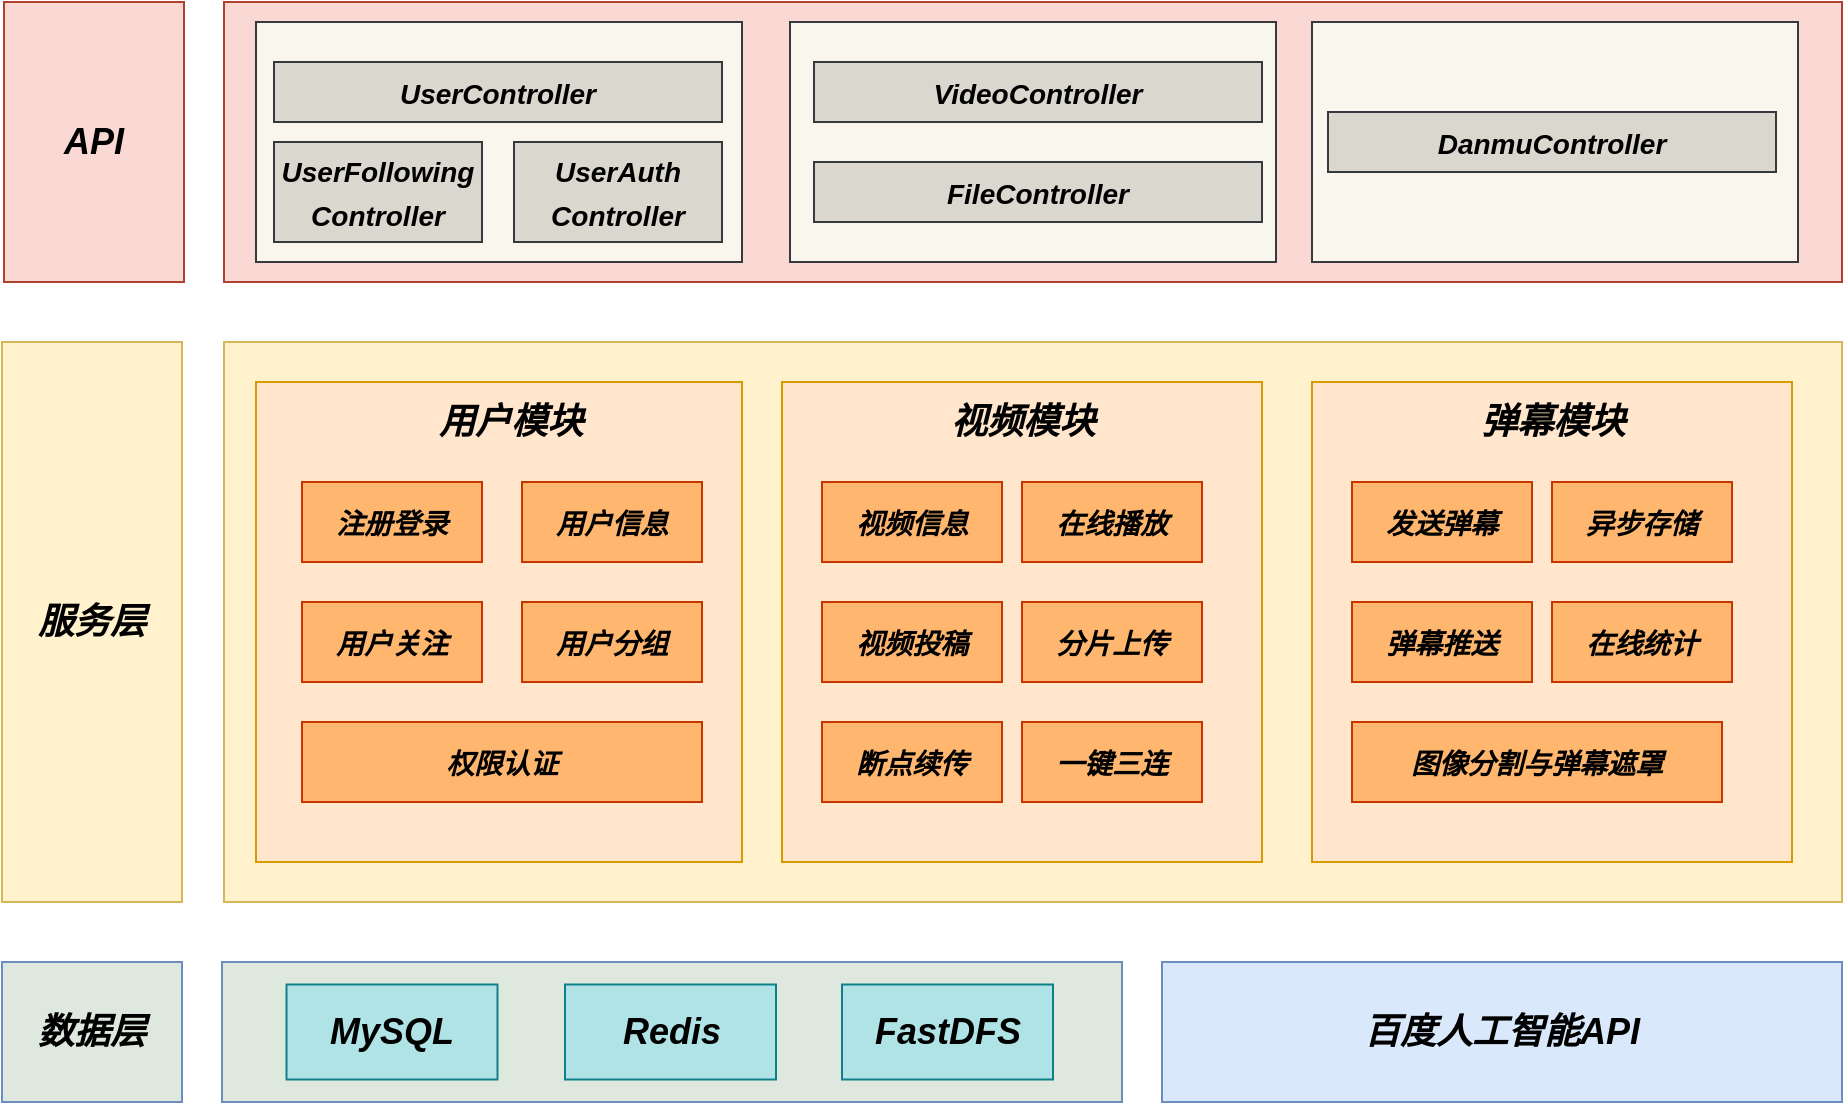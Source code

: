 <mxfile version="20.0.4" type="github"><diagram id="UeQkM43qo5BGar94Qf9i" name="Page-1"><mxGraphModel dx="1422" dy="762" grid="1" gridSize="10" guides="1" tooltips="1" connect="1" arrows="1" fold="1" page="1" pageScale="1" pageWidth="2339" pageHeight="3300" math="0" shadow="0"><root><mxCell id="0"/><mxCell id="1" parent="0"/><mxCell id="yT3HRpjEHb8qlZwtEEsA-1" value="" style="rounded=0;whiteSpace=wrap;html=1;fillColor=#DFE8DF;strokeColor=#6c8ebf;sketch=0;glass=0;shadow=0;" parent="1" vertex="1"><mxGeometry x="510" y="1820" width="450" height="70" as="geometry"/></mxCell><mxCell id="yT3HRpjEHb8qlZwtEEsA-2" value="&lt;span style=&quot;font-size: 18px;&quot;&gt;&lt;b&gt;&lt;i&gt;数据层&lt;/i&gt;&lt;/b&gt;&lt;/span&gt;" style="rounded=0;whiteSpace=wrap;html=1;fillColor=#DFE8DF;strokeColor=#6c8ebf;sketch=0;" parent="1" vertex="1"><mxGeometry x="400" y="1820" width="90" height="70" as="geometry"/></mxCell><mxCell id="yT3HRpjEHb8qlZwtEEsA-3" value="" style="rounded=0;whiteSpace=wrap;html=1;fillColor=#fff2cc;strokeColor=#d6b656;sketch=0;" parent="1" vertex="1"><mxGeometry x="511" y="1510" width="809" height="280" as="geometry"/></mxCell><mxCell id="yT3HRpjEHb8qlZwtEEsA-6" value="&lt;b&gt;&lt;font style=&quot;font-size: 18px;&quot;&gt;&lt;i&gt;服务层&lt;/i&gt;&lt;/font&gt;&lt;/b&gt;" style="rounded=0;whiteSpace=wrap;html=1;fillColor=#fff2cc;strokeColor=#d6b656;sketch=0;" parent="1" vertex="1"><mxGeometry x="400" y="1510" width="90" height="280" as="geometry"/></mxCell><mxCell id="yT3HRpjEHb8qlZwtEEsA-7" value="" style="rounded=0;whiteSpace=wrap;html=1;fillColor=#fad9d5;strokeColor=#ae4132;sketch=0;glass=0;shadow=0;" parent="1" vertex="1"><mxGeometry x="511" y="1340" width="809" height="140" as="geometry"/></mxCell><mxCell id="yT3HRpjEHb8qlZwtEEsA-8" value="&lt;b&gt;&lt;font style=&quot;font-size: 18px;&quot;&gt;&lt;i&gt;API&lt;/i&gt;&lt;/font&gt;&lt;/b&gt;" style="rounded=0;whiteSpace=wrap;html=1;fillColor=#fad9d5;strokeColor=#ae4132;sketch=0;" parent="1" vertex="1"><mxGeometry x="401" y="1340" width="90" height="140" as="geometry"/></mxCell><mxCell id="yT3HRpjEHb8qlZwtEEsA-9" value="" style="rounded=0;whiteSpace=wrap;html=1;shadow=0;glass=0;sketch=0;fontSize=18;strokeColor=#d79b00;fillColor=#ffe6cc;" parent="1" vertex="1"><mxGeometry x="527" y="1530" width="243" height="240" as="geometry"/></mxCell><mxCell id="yT3HRpjEHb8qlZwtEEsA-10" value="&lt;b&gt;&lt;i&gt;用户模块&lt;/i&gt;&lt;/b&gt;" style="text;html=1;align=center;verticalAlign=middle;resizable=0;points=[];autosize=1;strokeColor=none;fillColor=none;fontSize=18;" parent="1" vertex="1"><mxGeometry x="603.5" y="1530" width="100" height="40" as="geometry"/></mxCell><mxCell id="yT3HRpjEHb8qlZwtEEsA-13" value="" style="rounded=0;whiteSpace=wrap;html=1;shadow=0;glass=0;sketch=0;fontSize=18;strokeColor=#d79b00;fillColor=#ffe6cc;" parent="1" vertex="1"><mxGeometry x="790" y="1530" width="240" height="240" as="geometry"/></mxCell><mxCell id="yT3HRpjEHb8qlZwtEEsA-15" value="&lt;span style=&quot;font-size: 14px;&quot;&gt;&lt;b&gt;&lt;i&gt;用户信息&lt;/i&gt;&lt;/b&gt;&lt;/span&gt;" style="rounded=0;whiteSpace=wrap;html=1;shadow=0;glass=0;sketch=0;fontSize=18;strokeColor=#C73500;fillColor=#FFB66E;fontColor=#000000;" parent="1" vertex="1"><mxGeometry x="660" y="1580" width="90" height="40" as="geometry"/></mxCell><mxCell id="yT3HRpjEHb8qlZwtEEsA-19" value="&lt;b&gt;&lt;i&gt;&lt;font style=&quot;font-size: 14px;&quot;&gt;注册登录&lt;/font&gt;&lt;/i&gt;&lt;/b&gt;" style="rounded=0;whiteSpace=wrap;html=1;shadow=0;glass=0;sketch=0;fontSize=18;strokeColor=#C73500;fillColor=#FFB66E;fontColor=#000000;" parent="1" vertex="1"><mxGeometry x="550" y="1580" width="90" height="40" as="geometry"/></mxCell><mxCell id="yT3HRpjEHb8qlZwtEEsA-20" value="&lt;b&gt;&lt;i&gt;&lt;font style=&quot;font-size: 14px;&quot;&gt;用户关注&lt;/font&gt;&lt;/i&gt;&lt;/b&gt;" style="rounded=0;whiteSpace=wrap;html=1;shadow=0;glass=0;sketch=0;fontSize=18;strokeColor=#C73500;fillColor=#FFB66E;fontColor=#000000;" parent="1" vertex="1"><mxGeometry x="550" y="1640" width="90" height="40" as="geometry"/></mxCell><mxCell id="yT3HRpjEHb8qlZwtEEsA-21" value="&lt;b&gt;&lt;i&gt;&lt;font style=&quot;font-size: 14px;&quot;&gt;用户分组&lt;/font&gt;&lt;/i&gt;&lt;/b&gt;" style="rounded=0;whiteSpace=wrap;html=1;shadow=0;glass=0;sketch=0;fontSize=18;strokeColor=#C73500;fillColor=#FFB66E;fontColor=#000000;" parent="1" vertex="1"><mxGeometry x="660" y="1640" width="90" height="40" as="geometry"/></mxCell><mxCell id="yT3HRpjEHb8qlZwtEEsA-23" value="&lt;span style=&quot;font-size: 14px;&quot;&gt;&lt;b&gt;&lt;i&gt;权限认证&lt;/i&gt;&lt;/b&gt;&lt;/span&gt;" style="rounded=0;whiteSpace=wrap;html=1;shadow=0;glass=0;sketch=0;fontSize=18;strokeColor=#C73500;fillColor=#FFB66E;fontColor=#000000;" parent="1" vertex="1"><mxGeometry x="550" y="1700" width="200" height="40" as="geometry"/></mxCell><mxCell id="yT3HRpjEHb8qlZwtEEsA-12" value="&lt;b&gt;&lt;i&gt;视频模块&lt;/i&gt;&lt;/b&gt;" style="text;html=1;align=center;verticalAlign=middle;resizable=0;points=[];autosize=1;strokeColor=none;fillColor=none;fontSize=18;shadow=0;" parent="1" vertex="1"><mxGeometry x="860" y="1530" width="100" height="40" as="geometry"/></mxCell><mxCell id="yT3HRpjEHb8qlZwtEEsA-25" value="&lt;b&gt;&lt;i&gt;&lt;font style=&quot;font-size: 14px;&quot;&gt;视频信息&lt;/font&gt;&lt;/i&gt;&lt;/b&gt;" style="rounded=0;whiteSpace=wrap;html=1;shadow=0;glass=0;sketch=0;fontSize=18;strokeColor=#C73500;fillColor=#FFB66E;fontColor=#000000;" parent="1" vertex="1"><mxGeometry x="810" y="1580" width="90" height="40" as="geometry"/></mxCell><mxCell id="yT3HRpjEHb8qlZwtEEsA-26" value="&lt;b&gt;&lt;i&gt;&lt;font style=&quot;font-size: 14px;&quot;&gt;在线播放&lt;/font&gt;&lt;/i&gt;&lt;/b&gt;" style="rounded=0;whiteSpace=wrap;html=1;shadow=0;glass=0;sketch=0;fontSize=18;strokeColor=#C73500;fillColor=#FFB66E;fontColor=#000000;" parent="1" vertex="1"><mxGeometry x="910" y="1580" width="90" height="40" as="geometry"/></mxCell><mxCell id="lgSB3-Vlw5ZPmdAyP7NT-1" value="&lt;span style=&quot;font-size: 14px;&quot;&gt;&lt;b&gt;&lt;i&gt;视频投稿&lt;/i&gt;&lt;/b&gt;&lt;/span&gt;" style="rounded=0;whiteSpace=wrap;html=1;shadow=0;glass=0;sketch=0;fontSize=18;strokeColor=#C73500;fillColor=#FFB66E;fontColor=#000000;" parent="1" vertex="1"><mxGeometry x="810" y="1640" width="90" height="40" as="geometry"/></mxCell><mxCell id="lgSB3-Vlw5ZPmdAyP7NT-2" value="&lt;span style=&quot;font-size: 14px;&quot;&gt;&lt;b&gt;&lt;i&gt;分片上传&lt;/i&gt;&lt;/b&gt;&lt;/span&gt;" style="rounded=0;whiteSpace=wrap;html=1;shadow=0;glass=0;sketch=0;fontSize=18;strokeColor=#C73500;fillColor=#FFB66E;fontColor=#000000;" parent="1" vertex="1"><mxGeometry x="910" y="1640" width="90" height="40" as="geometry"/></mxCell><mxCell id="lgSB3-Vlw5ZPmdAyP7NT-3" value="&lt;span style=&quot;font-size: 14px;&quot;&gt;&lt;b&gt;&lt;i&gt;断点续传&lt;/i&gt;&lt;/b&gt;&lt;/span&gt;" style="rounded=0;whiteSpace=wrap;html=1;shadow=0;glass=0;sketch=0;fontSize=18;strokeColor=#C73500;fillColor=#FFB66E;fontColor=#000000;" parent="1" vertex="1"><mxGeometry x="810" y="1700" width="90" height="40" as="geometry"/></mxCell><mxCell id="lgSB3-Vlw5ZPmdAyP7NT-4" value="&lt;span style=&quot;font-size: 14px;&quot;&gt;&lt;b&gt;&lt;i&gt;一键三连&lt;/i&gt;&lt;/b&gt;&lt;/span&gt;" style="rounded=0;whiteSpace=wrap;html=1;shadow=0;glass=0;sketch=0;fontSize=18;strokeColor=#C73500;fillColor=#FFB66E;fontColor=#000000;" parent="1" vertex="1"><mxGeometry x="910" y="1700" width="90" height="40" as="geometry"/></mxCell><mxCell id="lgSB3-Vlw5ZPmdAyP7NT-5" value="" style="rounded=0;whiteSpace=wrap;html=1;shadow=0;glass=0;sketch=0;fontSize=18;strokeColor=#d79b00;fillColor=#ffe6cc;" parent="1" vertex="1"><mxGeometry x="1055" y="1530" width="240" height="240" as="geometry"/></mxCell><mxCell id="lgSB3-Vlw5ZPmdAyP7NT-6" value="&lt;b&gt;&lt;i&gt;弹幕模块&lt;/i&gt;&lt;/b&gt;" style="text;html=1;align=center;verticalAlign=middle;resizable=0;points=[];autosize=1;strokeColor=none;fillColor=none;fontSize=18;shadow=0;" parent="1" vertex="1"><mxGeometry x="1125" y="1530" width="100" height="40" as="geometry"/></mxCell><mxCell id="lgSB3-Vlw5ZPmdAyP7NT-7" value="&lt;b&gt;&lt;i&gt;&lt;font style=&quot;font-size: 14px;&quot;&gt;发送弹幕&lt;/font&gt;&lt;/i&gt;&lt;/b&gt;" style="rounded=0;whiteSpace=wrap;html=1;shadow=0;glass=0;sketch=0;fontSize=18;strokeColor=#C73500;fillColor=#FFB66E;fontColor=#000000;" parent="1" vertex="1"><mxGeometry x="1075" y="1580" width="90" height="40" as="geometry"/></mxCell><mxCell id="lgSB3-Vlw5ZPmdAyP7NT-8" value="&lt;b&gt;&lt;i&gt;&lt;font style=&quot;font-size: 14px;&quot;&gt;异步存储&lt;/font&gt;&lt;/i&gt;&lt;/b&gt;" style="rounded=0;whiteSpace=wrap;html=1;shadow=0;glass=0;sketch=0;fontSize=18;strokeColor=#C73500;fillColor=#FFB66E;fontColor=#000000;" parent="1" vertex="1"><mxGeometry x="1175" y="1580" width="90" height="40" as="geometry"/></mxCell><mxCell id="lgSB3-Vlw5ZPmdAyP7NT-9" value="&lt;span style=&quot;font-size: 14px;&quot;&gt;&lt;b&gt;&lt;i&gt;弹幕推送&lt;/i&gt;&lt;/b&gt;&lt;/span&gt;" style="rounded=0;whiteSpace=wrap;html=1;shadow=0;glass=0;sketch=0;fontSize=18;strokeColor=#C73500;fillColor=#FFB66E;fontColor=#000000;" parent="1" vertex="1"><mxGeometry x="1075" y="1640" width="90" height="40" as="geometry"/></mxCell><mxCell id="lgSB3-Vlw5ZPmdAyP7NT-10" value="&lt;span style=&quot;font-size: 14px;&quot;&gt;&lt;b&gt;&lt;i&gt;在线统计&lt;/i&gt;&lt;/b&gt;&lt;/span&gt;" style="rounded=0;whiteSpace=wrap;html=1;shadow=0;glass=0;sketch=0;fontSize=18;strokeColor=#C73500;fillColor=#FFB66E;fontColor=#000000;" parent="1" vertex="1"><mxGeometry x="1175" y="1640" width="90" height="40" as="geometry"/></mxCell><mxCell id="lgSB3-Vlw5ZPmdAyP7NT-11" value="&lt;span style=&quot;font-size: 14px;&quot;&gt;&lt;b&gt;&lt;i&gt;图像分割与弹幕遮罩&lt;/i&gt;&lt;/b&gt;&lt;/span&gt;" style="rounded=0;whiteSpace=wrap;html=1;shadow=0;glass=0;sketch=0;fontSize=18;strokeColor=#C73500;fillColor=#FFB66E;fontColor=#000000;" parent="1" vertex="1"><mxGeometry x="1075" y="1700" width="185" height="40" as="geometry"/></mxCell><mxCell id="lgSB3-Vlw5ZPmdAyP7NT-15" value="&lt;b&gt;&lt;i&gt;FastDFS&lt;/i&gt;&lt;/b&gt;" style="rounded=0;whiteSpace=wrap;html=1;shadow=0;glass=0;sketch=0;fontSize=18;strokeColor=#0e8088;fillColor=#b0e3e6;" parent="1" vertex="1"><mxGeometry x="820" y="1831.25" width="105.5" height="47.5" as="geometry"/></mxCell><mxCell id="lgSB3-Vlw5ZPmdAyP7NT-16" value="&lt;b&gt;&lt;i&gt;MySQL&lt;/i&gt;&lt;/b&gt;" style="rounded=0;whiteSpace=wrap;html=1;shadow=0;glass=0;sketch=0;fontSize=18;strokeColor=#0e8088;fillColor=#b0e3e6;" parent="1" vertex="1"><mxGeometry x="542.25" y="1831.25" width="105.5" height="47.5" as="geometry"/></mxCell><mxCell id="lgSB3-Vlw5ZPmdAyP7NT-17" value="&lt;b&gt;&lt;i&gt;Redis&lt;/i&gt;&lt;/b&gt;" style="rounded=0;whiteSpace=wrap;html=1;shadow=0;glass=0;sketch=0;fontSize=18;strokeColor=#0e8088;fillColor=#b0e3e6;" parent="1" vertex="1"><mxGeometry x="681.5" y="1831.25" width="105.5" height="47.5" as="geometry"/></mxCell><mxCell id="lgSB3-Vlw5ZPmdAyP7NT-18" value="&lt;font style=&quot;font-size: 18px;&quot;&gt;&lt;b&gt;&lt;i&gt;百度人工智能API&lt;/i&gt;&lt;/b&gt;&lt;/font&gt;" style="rounded=0;whiteSpace=wrap;html=1;fillColor=#dae8fc;strokeColor=#6c8ebf;sketch=0;glass=0;shadow=0;" parent="1" vertex="1"><mxGeometry x="980" y="1820" width="340" height="70" as="geometry"/></mxCell><mxCell id="lgSB3-Vlw5ZPmdAyP7NT-25" value="" style="rounded=0;whiteSpace=wrap;html=1;shadow=0;glass=0;sketch=0;fontSize=18;fillColor=#f9f7ed;strokeColor=#36393d;" parent="1" vertex="1"><mxGeometry x="527" y="1350" width="243" height="120" as="geometry"/></mxCell><mxCell id="lgSB3-Vlw5ZPmdAyP7NT-26" value="&lt;b&gt;&lt;i&gt;&lt;font style=&quot;font-size: 14px;&quot;&gt;UserController&lt;/font&gt;&lt;/i&gt;&lt;/b&gt;" style="rounded=0;whiteSpace=wrap;html=1;shadow=0;glass=0;sketch=0;fontSize=18;strokeColor=#36393d;fillColor=#D9D7CE;" parent="1" vertex="1"><mxGeometry x="536" y="1370" width="224" height="30" as="geometry"/></mxCell><mxCell id="lgSB3-Vlw5ZPmdAyP7NT-27" value="&lt;b&gt;&lt;i&gt;&lt;font style=&quot;font-size: 14px;&quot;&gt;UserFollowing&lt;br&gt;Controller&lt;/font&gt;&lt;/i&gt;&lt;/b&gt;" style="rounded=0;whiteSpace=wrap;html=1;shadow=0;glass=0;sketch=0;fontSize=18;strokeColor=#36393d;fillColor=#D9D7CE;" parent="1" vertex="1"><mxGeometry x="536" y="1410" width="104" height="50" as="geometry"/></mxCell><mxCell id="lgSB3-Vlw5ZPmdAyP7NT-28" value="&lt;b&gt;&lt;i&gt;&lt;font style=&quot;font-size: 14px;&quot;&gt;UserAuth&lt;br&gt;Controller&lt;/font&gt;&lt;/i&gt;&lt;/b&gt;" style="rounded=0;whiteSpace=wrap;html=1;shadow=0;glass=0;sketch=0;fontSize=18;strokeColor=#36393d;fillColor=#D9D7CE;" parent="1" vertex="1"><mxGeometry x="656" y="1410" width="104" height="50" as="geometry"/></mxCell><mxCell id="lgSB3-Vlw5ZPmdAyP7NT-29" value="" style="rounded=0;whiteSpace=wrap;html=1;shadow=0;glass=0;sketch=0;fontSize=18;fillColor=#f9f7ed;strokeColor=#36393d;" parent="1" vertex="1"><mxGeometry x="794" y="1350" width="243" height="120" as="geometry"/></mxCell><mxCell id="lgSB3-Vlw5ZPmdAyP7NT-30" value="&lt;b&gt;&lt;i&gt;&lt;font style=&quot;font-size: 14px;&quot;&gt;VideoController&lt;/font&gt;&lt;/i&gt;&lt;/b&gt;" style="rounded=0;whiteSpace=wrap;html=1;shadow=0;glass=0;sketch=0;fontSize=18;strokeColor=#36393d;fillColor=#D9D7CE;" parent="1" vertex="1"><mxGeometry x="806" y="1370" width="224" height="30" as="geometry"/></mxCell><mxCell id="lgSB3-Vlw5ZPmdAyP7NT-33" value="&lt;b&gt;&lt;i&gt;&lt;font style=&quot;font-size: 14px;&quot;&gt;FileController&lt;/font&gt;&lt;/i&gt;&lt;/b&gt;" style="rounded=0;whiteSpace=wrap;html=1;shadow=0;glass=0;sketch=0;fontSize=18;strokeColor=#36393d;fillColor=#D9D7CE;" parent="1" vertex="1"><mxGeometry x="806" y="1420" width="224" height="30" as="geometry"/></mxCell><mxCell id="lgSB3-Vlw5ZPmdAyP7NT-34" value="" style="rounded=0;whiteSpace=wrap;html=1;shadow=0;glass=0;sketch=0;fontSize=18;fillColor=#f9f7ed;strokeColor=#36393d;" parent="1" vertex="1"><mxGeometry x="1055" y="1350" width="243" height="120" as="geometry"/></mxCell><mxCell id="lgSB3-Vlw5ZPmdAyP7NT-35" value="&lt;b&gt;&lt;i&gt;&lt;font style=&quot;font-size: 14px;&quot;&gt;DanmuController&lt;/font&gt;&lt;/i&gt;&lt;/b&gt;" style="rounded=0;whiteSpace=wrap;html=1;shadow=0;glass=0;sketch=0;fontSize=18;strokeColor=#36393d;fillColor=#D9D7CE;" parent="1" vertex="1"><mxGeometry x="1063" y="1395" width="224" height="30" as="geometry"/></mxCell></root></mxGraphModel></diagram></mxfile>